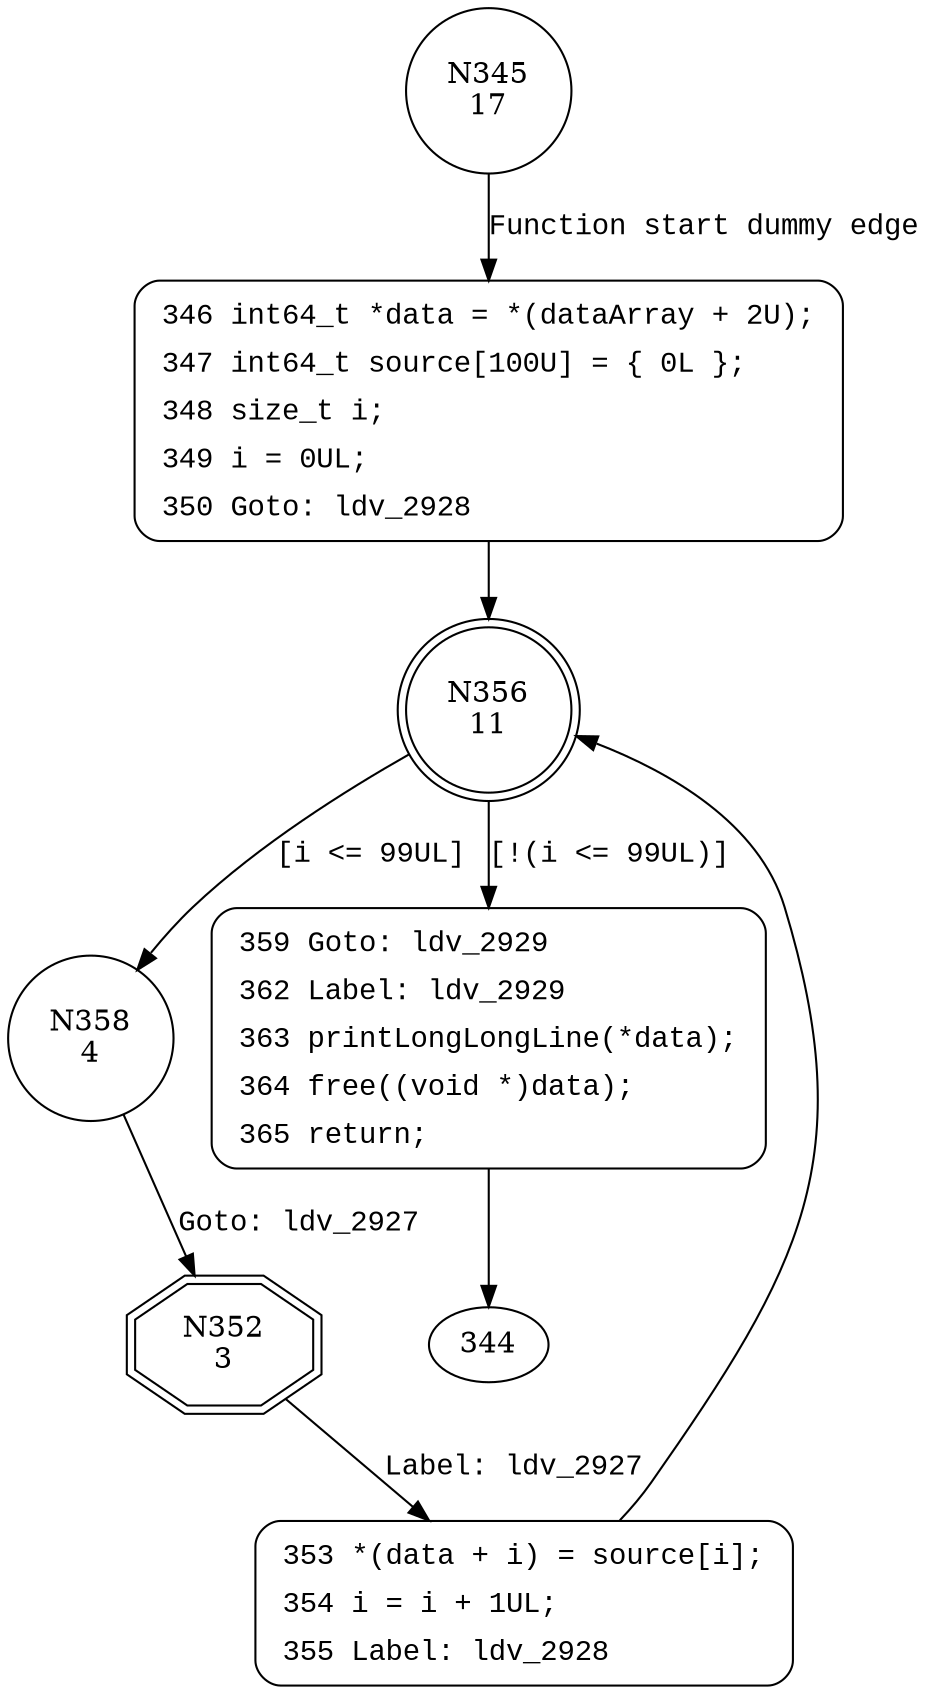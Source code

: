 digraph CWE122_Heap_Based_Buffer_Overflow__c_CWE805_int64_t_loop_66b_badSink {
345 [shape="circle" label="N345\n17"]
346 [shape="circle" label="N346\n16"]
356 [shape="doublecircle" label="N356\n11"]
358 [shape="circle" label="N358\n4"]
359 [shape="circle" label="N359\n10"]
352 [shape="doubleoctagon" label="N352\n3"]
353 [shape="circle" label="N353\n2"]
346 [style="filled,bold" penwidth="1" fillcolor="white" fontname="Courier New" shape="Mrecord" label=<<table border="0" cellborder="0" cellpadding="3" bgcolor="white"><tr><td align="right">346</td><td align="left">int64_t *data = *(dataArray + 2U);</td></tr><tr><td align="right">347</td><td align="left">int64_t source[100U] = &#123; 0L &#125;;</td></tr><tr><td align="right">348</td><td align="left">size_t i;</td></tr><tr><td align="right">349</td><td align="left">i = 0UL;</td></tr><tr><td align="right">350</td><td align="left">Goto: ldv_2928</td></tr></table>>]
346 -> 356[label=""]
359 [style="filled,bold" penwidth="1" fillcolor="white" fontname="Courier New" shape="Mrecord" label=<<table border="0" cellborder="0" cellpadding="3" bgcolor="white"><tr><td align="right">359</td><td align="left">Goto: ldv_2929</td></tr><tr><td align="right">362</td><td align="left">Label: ldv_2929</td></tr><tr><td align="right">363</td><td align="left">printLongLongLine(*data);</td></tr><tr><td align="right">364</td><td align="left">free((void *)data);</td></tr><tr><td align="right">365</td><td align="left">return;</td></tr></table>>]
359 -> 344[label=""]
353 [style="filled,bold" penwidth="1" fillcolor="white" fontname="Courier New" shape="Mrecord" label=<<table border="0" cellborder="0" cellpadding="3" bgcolor="white"><tr><td align="right">353</td><td align="left">*(data + i) = source[i];</td></tr><tr><td align="right">354</td><td align="left">i = i + 1UL;</td></tr><tr><td align="right">355</td><td align="left">Label: ldv_2928</td></tr></table>>]
353 -> 356[label=""]
345 -> 346 [label="Function start dummy edge" fontname="Courier New"]
356 -> 358 [label="[i <= 99UL]" fontname="Courier New"]
356 -> 359 [label="[!(i <= 99UL)]" fontname="Courier New"]
358 -> 352 [label="Goto: ldv_2927" fontname="Courier New"]
352 -> 353 [label="Label: ldv_2927" fontname="Courier New"]
}